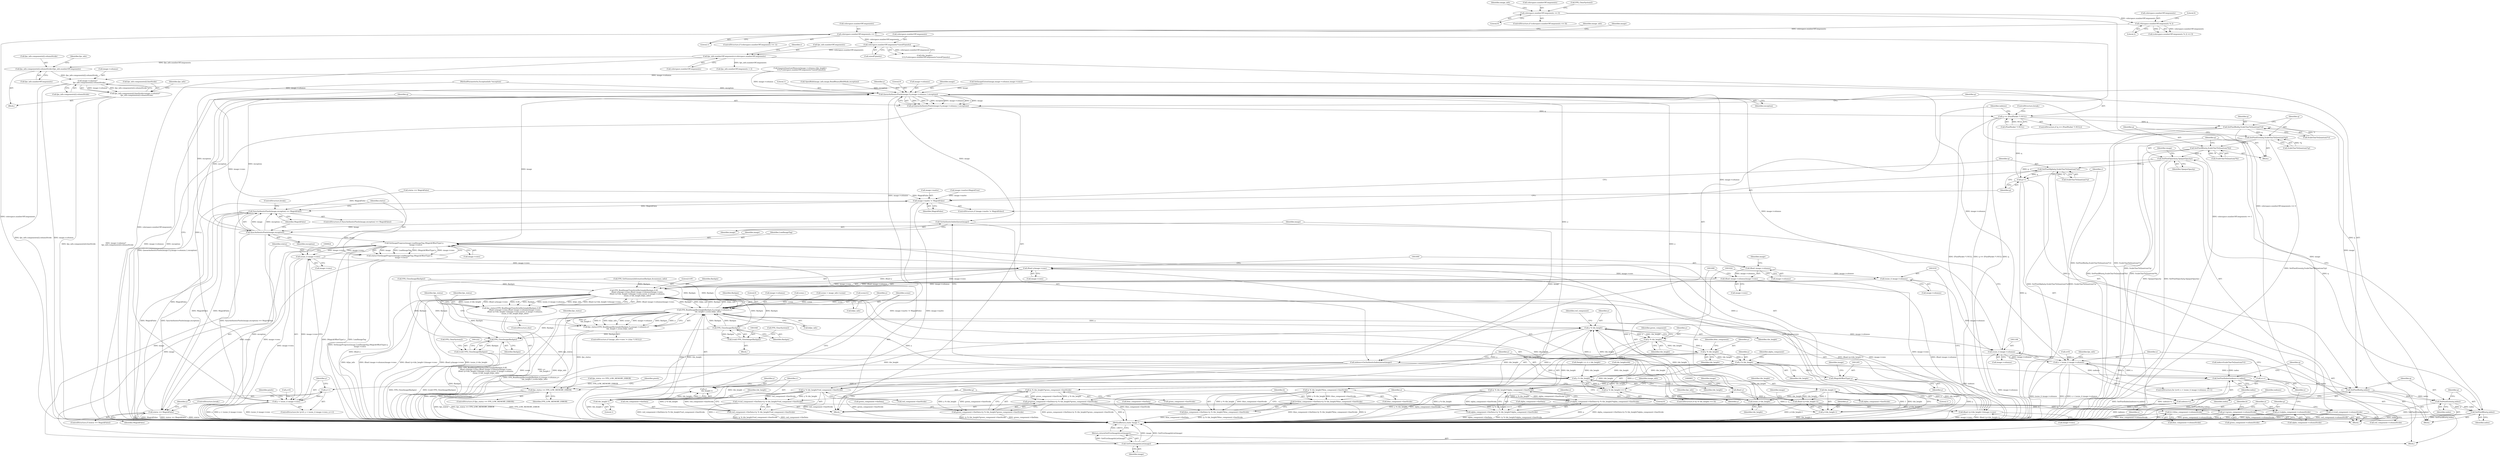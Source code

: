 digraph "0_ImageMagick_f6e9d0d9955e85bdd7540b251cd50d598dacc5e6_19@array" {
"1000780" [label="(Call,fpx_info.components[i].columnStride=fpx_info.numberOfComponents)"];
"1000734" [label="(Call,fpx_info.numberOfComponents=colorspace.numberOfComponents)"];
"1000712" [label="(Call,colorspace.numberOfComponents*sizeof(*pixels))"];
"1000644" [label="(Call,colorspace.numberOfComponents == 1)"];
"1000632" [label="(Call,colorspace.numberOfComponents % 2)"];
"1000288" [label="(Call,colorspace.numberOfComponents == 0)"];
"1000799" [label="(Call,image->columns*\n      fpx_info.components[i].columnStride)"];
"1000791" [label="(Call,fpx_info.components[i].lineStride=image->columns*\n      fpx_info.components[i].columnStride)"];
"1000933" [label="(Call,QueueAuthenticPixels(image,0,y,image->columns,1,exception))"];
"1000931" [label="(Call,q=QueueAuthenticPixels(image,0,y,image->columns,1,exception))"];
"1000943" [label="(Call,q == (PixelPacket *) NULL)"];
"1001120" [label="(Call,SetPixelRed(q,ScaleCharToQuantum(*r)))"];
"1001125" [label="(Call,SetPixelGreen(q,ScaleCharToQuantum(*g)))"];
"1001130" [label="(Call,SetPixelBlue(q,ScaleCharToQuantum(*b)))"];
"1001156" [label="(Call,SetPixelOpacity(q,OpaqueOpacity))"];
"1001165" [label="(Call,SetPixelAlpha(q,ScaleCharToQuantum(*a)))"];
"1001170" [label="(Call,q++)"];
"1001147" [label="(Call,SetPixelRed(q,index))"];
"1001150" [label="(Call,SetPixelGreen(q,index))"];
"1001153" [label="(Call,SetPixelBlue(q,index))"];
"1000951" [label="(Call,GetAuthenticIndexQueue(image))"];
"1000949" [label="(Call,indexes=GetAuthenticIndexQueue(image))"];
"1001142" [label="(Call,SetPixelIndex(indexes+x,index))"];
"1001143" [label="(Call,indexes+x)"];
"1001194" [label="(Call,SyncAuthenticPixels(image,exception))"];
"1001193" [label="(Call,SyncAuthenticPixels(image,exception) == MagickFalse)"];
"1001211" [label="(Call,status == MagickFalse)"];
"1001160" [label="(Call,image->matte != MagickFalse)"];
"1001201" [label="(Call,SetImageProgress(image,LoadImageTag,(MagickOffsetType) y,\n      image->rows))"];
"1000923" [label="(Call,(ssize_t) image->rows)"];
"1000921" [label="(Call,y < (ssize_t) image->rows)"];
"1000991" [label="(Call,(float) y/image->rows)"];
"1000988" [label="(Call,FPX_ReadImageTransformRectangle(flashpix,0.0F,\n            (float) y/image->rows,(float) image->columns/image->rows,\n            (float) (y+tile_height-1)/image->rows,(ssize_t) image->columns,\n            (ssize_t) tile_height,&fpx_info))"];
"1000970" [label="(Call,FPX_ReadImageRectangle(flashpix,0,y,image->columns,y+\n            tile_height-1,scene,&fpx_info))"];
"1000968" [label="(Call,fpx_status=FPX_ReadImageRectangle(flashpix,0,y,image->columns,y+\n            tile_height-1,scene,&fpx_info))"];
"1001029" [label="(Call,fpx_status == FPX_LOW_MEMORY_ERROR)"];
"1001041" [label="(Call,FPX_CloseImage(flashpix))"];
"1001039" [label="(Call,(void) FPX_CloseImage(flashpix))"];
"1001223" [label="(Call,FPX_CloseImage(flashpix))"];
"1001221" [label="(Call,(void) FPX_CloseImage(flashpix))"];
"1001054" [label="(Call,y % tile_height)"];
"1001053" [label="(Call,(y % tile_height)*red_component->lineStride)"];
"1001047" [label="(Call,r=red_component->theData+(y % tile_height)*red_component->lineStride)"];
"1001172" [label="(Call,r+=red_component->columnStride)"];
"1001049" [label="(Call,red_component->theData+(y % tile_height)*red_component->lineStride)"];
"1001067" [label="(Call,y % tile_height)"];
"1001066" [label="(Call,(y % tile_height)*green_component->lineStride)"];
"1001060" [label="(Call,g=green_component->theData+(y % tile_height)*green_component->lineStride)"];
"1001177" [label="(Call,g+=green_component->columnStride)"];
"1001062" [label="(Call,green_component->theData+(y % tile_height)*green_component->lineStride)"];
"1001080" [label="(Call,y % tile_height)"];
"1001079" [label="(Call,(y % tile_height)*blue_component->lineStride)"];
"1001073" [label="(Call,b=blue_component->theData+(y % tile_height)*blue_component->lineStride)"];
"1001182" [label="(Call,b+=blue_component->columnStride)"];
"1001075" [label="(Call,blue_component->theData+(y % tile_height)*blue_component->lineStride)"];
"1001093" [label="(Call,y % tile_height)"];
"1000955" [label="(Call,y % tile_height)"];
"1000954" [label="(Call,(y % tile_height) == 0)"];
"1000977" [label="(Call,y+\n            tile_height-1)"];
"1000979" [label="(Call,tile_height-1)"];
"1000992" [label="(Call,(float) y)"];
"1001008" [label="(Call,(float) (y+tile_height-1))"];
"1001007" [label="(Call,(float) (y+tile_height-1)/image->rows)"];
"1001010" [label="(Call,y+tile_height-1)"];
"1001012" [label="(Call,tile_height-1)"];
"1001023" [label="(Call,(ssize_t) tile_height)"];
"1001092" [label="(Call,(y % tile_height)*alpha_component->lineStride)"];
"1001086" [label="(Call,a=alpha_component->theData+(y % tile_height)*alpha_component->lineStride)"];
"1001187" [label="(Call,a+=alpha_component->columnStride)"];
"1001088" [label="(Call,alpha_component->theData+(y % tile_height)*alpha_component->lineStride)"];
"1001204" [label="(Call,(MagickOffsetType) y)"];
"1000928" [label="(Call,y++)"];
"1001105" [label="(Call,(ssize_t) image->columns)"];
"1001103" [label="(Call,x < (ssize_t) image->columns)"];
"1001110" [label="(Call,x++)"];
"1000986" [label="(Call,fpx_status=FPX_ReadImageTransformRectangle(flashpix,0.0F,\n            (float) y/image->rows,(float) image->columns/image->rows,\n            (float) (y+tile_height-1)/image->rows,(ssize_t) image->columns,\n            (ssize_t) tile_height,&fpx_info))"];
"1000998" [label="(Call,(float) image->columns/image->rows)"];
"1001199" [label="(Call,status=SetImageProgress(image,LoadImageTag,(MagickOffsetType) y,\n      image->rows))"];
"1001227" [label="(Call,GetFirstImageInList(image))"];
"1001226" [label="(Return,return(GetFirstImageInList(image));)"];
"1000999" [label="(Call,(float) image->columns)"];
"1001018" [label="(Call,(ssize_t) image->columns)"];
"1001041" [label="(Call,FPX_CloseImage(flashpix))"];
"1001160" [label="(Call,image->matte != MagickFalse)"];
"1001172" [label="(Call,r+=red_component->columnStride)"];
"1000795" [label="(Identifier,fpx_info)"];
"1001183" [label="(Identifier,b)"];
"1001076" [label="(Call,blue_component->theData)"];
"1001146" [label="(Identifier,index)"];
"1000930" [label="(Block,)"];
"1000638" [label="(Call,image->matte=MagickTrue)"];
"1000287" [label="(ControlStructure,if (colorspace.numberOfComponents == 0))"];
"1000960" [label="(ControlStructure,if (image_info->view != (char *) NULL))"];
"1000687" [label="(Call,status == MagickFalse)"];
"1000978" [label="(Identifier,y)"];
"1000799" [label="(Call,image->columns*\n      fpx_info.components[i].columnStride)"];
"1000925" [label="(Call,image->rows)"];
"1001060" [label="(Call,g=green_component->theData+(y % tile_height)*green_component->lineStride)"];
"1001188" [label="(Identifier,a)"];
"1001094" [label="(Identifier,y)"];
"1001053" [label="(Call,(y % tile_height)*red_component->lineStride)"];
"1001089" [label="(Call,alpha_component->theData)"];
"1001081" [label="(Identifier,y)"];
"1001062" [label="(Call,green_component->theData+(y % tile_height)*green_component->lineStride)"];
"1000780" [label="(Call,fpx_info.components[i].columnStride=fpx_info.numberOfComponents)"];
"1001152" [label="(Identifier,index)"];
"1000932" [label="(Identifier,q)"];
"1001057" [label="(Call,red_component->lineStride)"];
"1001167" [label="(Call,ScaleCharToQuantum(*a))"];
"1001005" [label="(Identifier,image)"];
"1001162" [label="(Identifier,image)"];
"1001107" [label="(Call,image->columns)"];
"1001150" [label="(Call,SetPixelGreen(q,index))"];
"1001012" [label="(Call,tile_height-1)"];
"1000922" [label="(Identifier,y)"];
"1000990" [label="(Literal,0.0F)"];
"1000963" [label="(Identifier,image_info)"];
"1001153" [label="(Call,SetPixelBlue(q,index))"];
"1001144" [label="(Identifier,indexes)"];
"1000645" [label="(Call,colorspace.numberOfComponents)"];
"1001166" [label="(Identifier,q)"];
"1001207" [label="(Call,image->rows)"];
"1001016" [label="(Identifier,image)"];
"1000950" [label="(Identifier,indexes)"];
"1000636" [label="(Literal,2)"];
"1000301" [label="(Identifier,image_info)"];
"1000949" [label="(Call,indexes=GetAuthenticIndexQueue(image))"];
"1000937" [label="(Call,image->columns)"];
"1001093" [label="(Call,y % tile_height)"];
"1001197" [label="(Identifier,MagickFalse)"];
"1001214" [label="(ControlStructure,break;)"];
"1001026" [label="(Call,&fpx_info)"];
"1001028" [label="(ControlStructure,if (fpx_status == FPX_LOW_MEMORY_ERROR))"];
"1000944" [label="(Identifier,q)"];
"1000999" [label="(Call,(float) image->columns)"];
"1001071" [label="(Identifier,green_component)"];
"1001069" [label="(Identifier,tile_height)"];
"1000934" [label="(Identifier,image)"];
"1001007" [label="(Call,(float) (y+tile_height-1)/image->rows)"];
"1001023" [label="(Call,(ssize_t) tile_height)"];
"1000968" [label="(Call,fpx_status=FPX_ReadImageRectangle(flashpix,0,y,image->columns,y+\n            tile_height-1,scene,&fpx_info))"];
"1000977" [label="(Call,y+\n            tile_height-1)"];
"1000556" [label="(Call,(height >> i) < tile_height)"];
"1001156" [label="(Call,SetPixelOpacity(q,OpaqueOpacity))"];
"1001184" [label="(Call,blue_component->columnStride)"];
"1000743" [label="(Identifier,i)"];
"1000971" [label="(Identifier,flashpix)"];
"1001067" [label="(Call,y % tile_height)"];
"1001011" [label="(Identifier,y)"];
"1001157" [label="(Identifier,q)"];
"1000970" [label="(Call,FPX_ReadImageRectangle(flashpix,0,y,image->columns,y+\n            tile_height-1,scene,&fpx_info))"];
"1001151" [label="(Identifier,q)"];
"1001088" [label="(Call,alpha_component->theData+(y % tile_height)*alpha_component->lineStride)"];
"1000288" [label="(Call,colorspace.numberOfComponents == 0)"];
"1000791" [label="(Call,fpx_info.components[i].lineStride=image->columns*\n      fpx_info.components[i].columnStride)"];
"1000972" [label="(Literal,0)"];
"1000955" [label="(Call,y % tile_height)"];
"1000678" [label="(Call,SetImageExtent(image,image->columns,image->rows))"];
"1001210" [label="(ControlStructure,if (status == MagickFalse))"];
"1000258" [label="(Call,fpx_status == FPX_LOW_MEMORY_ERROR)"];
"1001101" [label="(Identifier,x)"];
"1000716" [label="(Call,sizeof(*pixels))"];
"1001087" [label="(Identifier,a)"];
"1000708" [label="(Call,(tile_height+\n    1UL)*colorspace.numberOfComponents*sizeof(*pixels))"];
"1001173" [label="(Identifier,r)"];
"1001155" [label="(Identifier,index)"];
"1000933" [label="(Call,QueueAuthenticPixels(image,0,y,image->columns,1,exception))"];
"1000974" [label="(Call,image->columns)"];
"1001100" [label="(Call,x=0)"];
"1000643" [label="(ControlStructure,if (colorspace.numberOfComponents == 1))"];
"1001130" [label="(Call,SetPixelBlue(q,ScaleCharToQuantum(*b)))"];
"1001121" [label="(Identifier,q)"];
"1001096" [label="(Call,alpha_component->lineStride)"];
"1000241" [label="(Call,tile_height=64)"];
"1001080" [label="(Call,y % tile_height)"];
"1001179" [label="(Call,green_component->columnStride)"];
"1001158" [label="(Identifier,OpaqueOpacity)"];
"1000929" [label="(Identifier,y)"];
"1000982" [label="(Identifier,scene)"];
"1000633" [label="(Call,colorspace.numberOfComponents)"];
"1000712" [label="(Call,colorspace.numberOfComponents*sizeof(*pixels))"];
"1001031" [label="(Identifier,FPX_LOW_MEMORY_ERROR)"];
"1001058" [label="(Identifier,red_component)"];
"1001174" [label="(Call,red_component->columnStride)"];
"1000981" [label="(Literal,1)"];
"1001074" [label="(Identifier,b)"];
"1000292" [label="(Literal,0)"];
"1001147" [label="(Call,SetPixelRed(q,index))"];
"1001142" [label="(Call,SetPixelIndex(indexes+x,index))"];
"1001199" [label="(Call,status=SetImageProgress(image,LoadImageTag,(MagickOffsetType) y,\n      image->rows))"];
"1001061" [label="(Identifier,g)"];
"1001020" [label="(Call,image->columns)"];
"1001054" [label="(Call,y % tile_height)"];
"1000713" [label="(Call,colorspace.numberOfComponents)"];
"1001049" [label="(Call,red_component->theData+(y % tile_height)*red_component->lineStride)"];
"1000704" [label="(Call,AcquireQuantumMemory(image->columns,(tile_height+\n    1UL)*colorspace.numberOfComponents*sizeof(*pixels)))"];
"1001211" [label="(Call,status == MagickFalse)"];
"1000115" [label="(Block,)"];
"1001202" [label="(Identifier,image)"];
"1001097" [label="(Identifier,alpha_component)"];
"1001018" [label="(Call,(ssize_t) image->columns)"];
"1001027" [label="(Identifier,fpx_info)"];
"1001127" [label="(Call,ScaleCharToQuantum(*g))"];
"1000983" [label="(Call,&fpx_info)"];
"1000637" [label="(Literal,0)"];
"1001178" [label="(Identifier,g)"];
"1000613" [label="(Call,scene--)"];
"1000942" [label="(ControlStructure,if (q == (PixelPacket *) NULL))"];
"1001194" [label="(Call,SyncAuthenticPixels(image,exception))"];
"1000998" [label="(Call,(float) image->columns/image->rows)"];
"1000987" [label="(Identifier,fpx_status)"];
"1000648" [label="(Literal,1)"];
"1000735" [label="(Call,fpx_info.numberOfComponents)"];
"1000945" [label="(Call,(PixelPacket *) NULL)"];
"1001206" [label="(Identifier,y)"];
"1001201" [label="(Call,SetImageProgress(image,LoadImageTag,(MagickOffsetType) y,\n      image->rows))"];
"1001216" [label="(Identifier,pixels)"];
"1000995" [label="(Call,image->rows)"];
"1001043" [label="(Call,FPX_ClearSystem())"];
"1000729" [label="(Call,FPX_CloseImage(flashpix))"];
"1001225" [label="(Call,FPX_ClearSystem())"];
"1001103" [label="(Call,x < (ssize_t) image->columns)"];
"1001013" [label="(Identifier,tile_height)"];
"1001039" [label="(Call,(void) FPX_CloseImage(flashpix))"];
"1001099" [label="(ControlStructure,for (x=0; x < (ssize_t) image->columns; x++))"];
"1001187" [label="(Call,a+=alpha_component->columnStride)"];
"1001212" [label="(Identifier,status)"];
"1000940" [label="(Literal,1)"];
"1001014" [label="(Literal,1)"];
"1001073" [label="(Call,b=blue_component->theData+(y % tile_height)*blue_component->lineStride)"];
"1000928" [label="(Call,y++)"];
"1001104" [label="(Identifier,x)"];
"1000289" [label="(Call,colorspace.numberOfComponents)"];
"1001165" [label="(Call,SetPixelAlpha(q,ScaleCharToQuantum(*a)))"];
"1001171" [label="(Identifier,q)"];
"1001066" [label="(Call,(y % tile_height)*green_component->lineStride)"];
"1000980" [label="(Identifier,tile_height)"];
"1000979" [label="(Call,tile_height-1)"];
"1001122" [label="(Call,ScaleCharToQuantum(*r))"];
"1001125" [label="(Call,SetPixelGreen(q,ScaleCharToQuantum(*g)))"];
"1000952" [label="(Identifier,image)"];
"1000572" [label="(Call,scene > image_info->scene)"];
"1001177" [label="(Call,g+=green_component->columnStride)"];
"1001048" [label="(Identifier,r)"];
"1000294" [label="(Call,FPX_ClearSystem())"];
"1000734" [label="(Call,fpx_info.numberOfComponents=colorspace.numberOfComponents)"];
"1000750" [label="(Block,)"];
"1001120" [label="(Call,SetPixelRed(q,ScaleCharToQuantum(*r)))"];
"1001008" [label="(Call,(float) (y+tile_height-1))"];
"1001083" [label="(Call,blue_component->lineStride)"];
"1000989" [label="(Identifier,flashpix)"];
"1001025" [label="(Identifier,tile_height)"];
"1001056" [label="(Identifier,tile_height)"];
"1001196" [label="(Identifier,exception)"];
"1001189" [label="(Call,alpha_component->columnStride)"];
"1001116" [label="(Identifier,fpx_info)"];
"1001131" [label="(Identifier,q)"];
"1001050" [label="(Call,red_component->theData)"];
"1000941" [label="(Identifier,exception)"];
"1000948" [label="(ControlStructure,break;)"];
"1000986" [label="(Call,fpx_status=FPX_ReadImageTransformRectangle(flashpix,0.0F,\n            (float) y/image->rows,(float) image->columns/image->rows,\n            (float) (y+tile_height-1)/image->rows,(ssize_t) image->columns,\n            (ssize_t) tile_height,&fpx_info))"];
"1001161" [label="(Call,image->matte)"];
"1001193" [label="(Call,SyncAuthenticPixels(image,exception) == MagickFalse)"];
"1001084" [label="(Identifier,blue_component)"];
"1001111" [label="(Identifier,x)"];
"1001221" [label="(Call,(void) FPX_CloseImage(flashpix))"];
"1001068" [label="(Identifier,y)"];
"1000953" [label="(ControlStructure,if ((y % tile_height) == 0))"];
"1001143" [label="(Call,indexes+x)"];
"1000951" [label="(Call,GetAuthenticIndexQueue(image))"];
"1001137" [label="(Call,index=ScaleCharToQuantum(*r))"];
"1000992" [label="(Call,(float) y)"];
"1000562" [label="(Call,scene=i)"];
"1000923" [label="(Call,(ssize_t) image->rows)"];
"1000632" [label="(Call,colorspace.numberOfComponents % 2)"];
"1000788" [label="(Call,fpx_info.numberOfComponents)"];
"1000792" [label="(Call,fpx_info.components[i].lineStride)"];
"1001226" [label="(Return,return(GetFirstImageInList(image));)"];
"1000918" [label="(Call,y=0)"];
"1001170" [label="(Call,q++)"];
"1001149" [label="(Identifier,index)"];
"1001001" [label="(Call,image->columns)"];
"1001213" [label="(Identifier,MagickFalse)"];
"1000814" [label="(Identifier,fpx_info)"];
"1000988" [label="(Call,FPX_ReadImageTransformRectangle(flashpix,0.0F,\n            (float) y/image->rows,(float) image->columns/image->rows,\n            (float) (y+tile_height-1)/image->rows,(ssize_t) image->columns,\n            (ssize_t) tile_height,&fpx_info))"];
"1000943" [label="(Call,q == (PixelPacket *) NULL)"];
"1000800" [label="(Call,image->columns)"];
"1001182" [label="(Call,b+=blue_component->columnStride)"];
"1001154" [label="(Identifier,q)"];
"1000631" [label="(Call,(colorspace.numberOfComponents % 2) == 0)"];
"1001070" [label="(Call,green_component->lineStride)"];
"1001132" [label="(Call,ScaleCharToQuantum(*b))"];
"1001112" [label="(Block,)"];
"1001063" [label="(Call,green_component->theData)"];
"1001047" [label="(Call,r=red_component->theData+(y % tile_height)*red_component->lineStride)"];
"1000991" [label="(Call,(float) y/image->rows)"];
"1001082" [label="(Identifier,tile_height)"];
"1000832" [label="(Call,fpx_info.numberOfComponents > 2)"];
"1001224" [label="(Identifier,flashpix)"];
"1000985" [label="(ControlStructure,else)"];
"1001010" [label="(Call,y+tile_height-1)"];
"1001200" [label="(Identifier,status)"];
"1000664" [label="(Identifier,image_info)"];
"1000958" [label="(Literal,0)"];
"1000803" [label="(Call,fpx_info.components[i].columnStride)"];
"1000644" [label="(Call,colorspace.numberOfComponents == 1)"];
"1000189" [label="(Call,OpenBlob(image_info,image,ReadBinaryBlobMode,exception))"];
"1001192" [label="(ControlStructure,if (SyncAuthenticPixels(image,exception) == MagickFalse))"];
"1001055" [label="(Identifier,y)"];
"1001203" [label="(Identifier,LoadImageTag)"];
"1001159" [label="(ControlStructure,if (image->matte != MagickFalse))"];
"1001198" [label="(ControlStructure,break;)"];
"1001229" [label="(MethodReturn,static Image *)"];
"1000936" [label="(Identifier,y)"];
"1001110" [label="(Call,x++)"];
"1000973" [label="(Identifier,y)"];
"1000114" [label="(MethodParameterIn,ExceptionInfo *exception)"];
"1001148" [label="(Identifier,q)"];
"1001042" [label="(Identifier,flashpix)"];
"1001164" [label="(Identifier,MagickFalse)"];
"1000917" [label="(ControlStructure,for (y=0; y < (ssize_t) image->rows; y++))"];
"1001029" [label="(Call,fpx_status == FPX_LOW_MEMORY_ERROR)"];
"1001079" [label="(Call,(y % tile_height)*blue_component->lineStride)"];
"1001092" [label="(Call,(y % tile_height)*alpha_component->lineStride)"];
"1000957" [label="(Identifier,tile_height)"];
"1000935" [label="(Literal,0)"];
"1001119" [label="(Block,)"];
"1000931" [label="(Call,q=QueueAuthenticPixels(image,0,y,image->columns,1,exception))"];
"1001228" [label="(Identifier,image)"];
"1001105" [label="(Call,(ssize_t) image->columns)"];
"1001227" [label="(Call,GetFirstImageInList(image))"];
"1001032" [label="(Block,)"];
"1001075" [label="(Call,blue_component->theData+(y % tile_height)*blue_component->lineStride)"];
"1001208" [label="(Identifier,image)"];
"1001204" [label="(Call,(MagickOffsetType) y)"];
"1001126" [label="(Identifier,q)"];
"1001015" [label="(Call,image->rows)"];
"1001030" [label="(Identifier,fpx_status)"];
"1001034" [label="(Identifier,pixels)"];
"1001095" [label="(Identifier,tile_height)"];
"1000996" [label="(Identifier,image)"];
"1000994" [label="(Identifier,y)"];
"1001136" [label="(Block,)"];
"1000344" [label="(Call,FPX_GetSummaryInformation(flashpix,&summary_info))"];
"1000738" [label="(Call,colorspace.numberOfComponents)"];
"1000969" [label="(Identifier,fpx_status)"];
"1000954" [label="(Call,(y % tile_height) == 0)"];
"1000921" [label="(Call,y < (ssize_t) image->rows)"];
"1000956" [label="(Identifier,y)"];
"1001086" [label="(Call,a=alpha_component->theData+(y % tile_height)*alpha_component->lineStride)"];
"1000781" [label="(Call,fpx_info.components[i].columnStride)"];
"1001145" [label="(Identifier,x)"];
"1000653" [label="(Identifier,image)"];
"1001195" [label="(Identifier,image)"];
"1001223" [label="(Call,FPX_CloseImage(flashpix))"];
"1001004" [label="(Call,image->rows)"];
"1000780" -> "1000750"  [label="AST: "];
"1000780" -> "1000788"  [label="CFG: "];
"1000781" -> "1000780"  [label="AST: "];
"1000788" -> "1000780"  [label="AST: "];
"1000795" -> "1000780"  [label="CFG: "];
"1000734" -> "1000780"  [label="DDG: fpx_info.numberOfComponents"];
"1000780" -> "1000799"  [label="DDG: fpx_info.components[i].columnStride"];
"1000734" -> "1000115"  [label="AST: "];
"1000734" -> "1000738"  [label="CFG: "];
"1000735" -> "1000734"  [label="AST: "];
"1000738" -> "1000734"  [label="AST: "];
"1000743" -> "1000734"  [label="CFG: "];
"1000734" -> "1001229"  [label="DDG: colorspace.numberOfComponents"];
"1000712" -> "1000734"  [label="DDG: colorspace.numberOfComponents"];
"1000734" -> "1000832"  [label="DDG: fpx_info.numberOfComponents"];
"1000712" -> "1000708"  [label="AST: "];
"1000712" -> "1000716"  [label="CFG: "];
"1000713" -> "1000712"  [label="AST: "];
"1000716" -> "1000712"  [label="AST: "];
"1000708" -> "1000712"  [label="CFG: "];
"1000712" -> "1000708"  [label="DDG: colorspace.numberOfComponents"];
"1000644" -> "1000712"  [label="DDG: colorspace.numberOfComponents"];
"1000644" -> "1000643"  [label="AST: "];
"1000644" -> "1000648"  [label="CFG: "];
"1000645" -> "1000644"  [label="AST: "];
"1000648" -> "1000644"  [label="AST: "];
"1000653" -> "1000644"  [label="CFG: "];
"1000664" -> "1000644"  [label="CFG: "];
"1000644" -> "1001229"  [label="DDG: colorspace.numberOfComponents == 1"];
"1000644" -> "1001229"  [label="DDG: colorspace.numberOfComponents"];
"1000632" -> "1000644"  [label="DDG: colorspace.numberOfComponents"];
"1000632" -> "1000631"  [label="AST: "];
"1000632" -> "1000636"  [label="CFG: "];
"1000633" -> "1000632"  [label="AST: "];
"1000636" -> "1000632"  [label="AST: "];
"1000637" -> "1000632"  [label="CFG: "];
"1000632" -> "1000631"  [label="DDG: colorspace.numberOfComponents"];
"1000632" -> "1000631"  [label="DDG: 2"];
"1000288" -> "1000632"  [label="DDG: colorspace.numberOfComponents"];
"1000288" -> "1000287"  [label="AST: "];
"1000288" -> "1000292"  [label="CFG: "];
"1000289" -> "1000288"  [label="AST: "];
"1000292" -> "1000288"  [label="AST: "];
"1000294" -> "1000288"  [label="CFG: "];
"1000301" -> "1000288"  [label="CFG: "];
"1000288" -> "1001229"  [label="DDG: colorspace.numberOfComponents == 0"];
"1000799" -> "1000791"  [label="AST: "];
"1000799" -> "1000803"  [label="CFG: "];
"1000800" -> "1000799"  [label="AST: "];
"1000803" -> "1000799"  [label="AST: "];
"1000791" -> "1000799"  [label="CFG: "];
"1000799" -> "1001229"  [label="DDG: fpx_info.components[i].columnStride"];
"1000799" -> "1001229"  [label="DDG: image->columns"];
"1000799" -> "1000791"  [label="DDG: image->columns"];
"1000799" -> "1000791"  [label="DDG: fpx_info.components[i].columnStride"];
"1000704" -> "1000799"  [label="DDG: image->columns"];
"1000799" -> "1000933"  [label="DDG: image->columns"];
"1000791" -> "1000750"  [label="AST: "];
"1000792" -> "1000791"  [label="AST: "];
"1000814" -> "1000791"  [label="CFG: "];
"1000791" -> "1001229"  [label="DDG: fpx_info.components[i].lineStride"];
"1000791" -> "1001229"  [label="DDG: image->columns*\n      fpx_info.components[i].columnStride"];
"1000933" -> "1000931"  [label="AST: "];
"1000933" -> "1000941"  [label="CFG: "];
"1000934" -> "1000933"  [label="AST: "];
"1000935" -> "1000933"  [label="AST: "];
"1000936" -> "1000933"  [label="AST: "];
"1000937" -> "1000933"  [label="AST: "];
"1000940" -> "1000933"  [label="AST: "];
"1000941" -> "1000933"  [label="AST: "];
"1000931" -> "1000933"  [label="CFG: "];
"1000933" -> "1001229"  [label="DDG: y"];
"1000933" -> "1001229"  [label="DDG: image->columns"];
"1000933" -> "1001229"  [label="DDG: exception"];
"1000933" -> "1000931"  [label="DDG: 1"];
"1000933" -> "1000931"  [label="DDG: 0"];
"1000933" -> "1000931"  [label="DDG: exception"];
"1000933" -> "1000931"  [label="DDG: image->columns"];
"1000933" -> "1000931"  [label="DDG: y"];
"1000933" -> "1000931"  [label="DDG: image"];
"1000678" -> "1000933"  [label="DDG: image"];
"1001201" -> "1000933"  [label="DDG: image"];
"1000921" -> "1000933"  [label="DDG: y"];
"1001105" -> "1000933"  [label="DDG: image->columns"];
"1000704" -> "1000933"  [label="DDG: image->columns"];
"1001194" -> "1000933"  [label="DDG: exception"];
"1000189" -> "1000933"  [label="DDG: exception"];
"1000114" -> "1000933"  [label="DDG: exception"];
"1000933" -> "1000951"  [label="DDG: image"];
"1000933" -> "1000955"  [label="DDG: y"];
"1000933" -> "1000970"  [label="DDG: image->columns"];
"1000933" -> "1000999"  [label="DDG: image->columns"];
"1000933" -> "1001105"  [label="DDG: image->columns"];
"1000933" -> "1001194"  [label="DDG: exception"];
"1000933" -> "1001227"  [label="DDG: image"];
"1000931" -> "1000930"  [label="AST: "];
"1000932" -> "1000931"  [label="AST: "];
"1000944" -> "1000931"  [label="CFG: "];
"1000931" -> "1001229"  [label="DDG: QueueAuthenticPixels(image,0,y,image->columns,1,exception)"];
"1000931" -> "1000943"  [label="DDG: q"];
"1000943" -> "1000942"  [label="AST: "];
"1000943" -> "1000945"  [label="CFG: "];
"1000944" -> "1000943"  [label="AST: "];
"1000945" -> "1000943"  [label="AST: "];
"1000948" -> "1000943"  [label="CFG: "];
"1000950" -> "1000943"  [label="CFG: "];
"1000943" -> "1001229"  [label="DDG: q == (PixelPacket *) NULL"];
"1000943" -> "1001229"  [label="DDG: q"];
"1000943" -> "1001229"  [label="DDG: (PixelPacket *) NULL"];
"1000945" -> "1000943"  [label="DDG: NULL"];
"1000943" -> "1001120"  [label="DDG: q"];
"1000943" -> "1001147"  [label="DDG: q"];
"1001120" -> "1001119"  [label="AST: "];
"1001120" -> "1001122"  [label="CFG: "];
"1001121" -> "1001120"  [label="AST: "];
"1001122" -> "1001120"  [label="AST: "];
"1001126" -> "1001120"  [label="CFG: "];
"1001120" -> "1001229"  [label="DDG: ScaleCharToQuantum(*r)"];
"1001120" -> "1001229"  [label="DDG: SetPixelRed(q,ScaleCharToQuantum(*r))"];
"1001170" -> "1001120"  [label="DDG: q"];
"1001122" -> "1001120"  [label="DDG: *r"];
"1001120" -> "1001125"  [label="DDG: q"];
"1001125" -> "1001119"  [label="AST: "];
"1001125" -> "1001127"  [label="CFG: "];
"1001126" -> "1001125"  [label="AST: "];
"1001127" -> "1001125"  [label="AST: "];
"1001131" -> "1001125"  [label="CFG: "];
"1001125" -> "1001229"  [label="DDG: ScaleCharToQuantum(*g)"];
"1001125" -> "1001229"  [label="DDG: SetPixelGreen(q,ScaleCharToQuantum(*g))"];
"1001127" -> "1001125"  [label="DDG: *g"];
"1001125" -> "1001130"  [label="DDG: q"];
"1001130" -> "1001119"  [label="AST: "];
"1001130" -> "1001132"  [label="CFG: "];
"1001131" -> "1001130"  [label="AST: "];
"1001132" -> "1001130"  [label="AST: "];
"1001157" -> "1001130"  [label="CFG: "];
"1001130" -> "1001229"  [label="DDG: SetPixelBlue(q,ScaleCharToQuantum(*b))"];
"1001130" -> "1001229"  [label="DDG: ScaleCharToQuantum(*b)"];
"1001132" -> "1001130"  [label="DDG: *b"];
"1001130" -> "1001156"  [label="DDG: q"];
"1001156" -> "1001112"  [label="AST: "];
"1001156" -> "1001158"  [label="CFG: "];
"1001157" -> "1001156"  [label="AST: "];
"1001158" -> "1001156"  [label="AST: "];
"1001162" -> "1001156"  [label="CFG: "];
"1001156" -> "1001229"  [label="DDG: SetPixelOpacity(q,OpaqueOpacity)"];
"1001156" -> "1001229"  [label="DDG: OpaqueOpacity"];
"1001153" -> "1001156"  [label="DDG: q"];
"1001156" -> "1001165"  [label="DDG: q"];
"1001156" -> "1001170"  [label="DDG: q"];
"1001165" -> "1001159"  [label="AST: "];
"1001165" -> "1001167"  [label="CFG: "];
"1001166" -> "1001165"  [label="AST: "];
"1001167" -> "1001165"  [label="AST: "];
"1001171" -> "1001165"  [label="CFG: "];
"1001165" -> "1001229"  [label="DDG: SetPixelAlpha(q,ScaleCharToQuantum(*a))"];
"1001165" -> "1001229"  [label="DDG: ScaleCharToQuantum(*a)"];
"1001167" -> "1001165"  [label="DDG: *a"];
"1001165" -> "1001170"  [label="DDG: q"];
"1001170" -> "1001112"  [label="AST: "];
"1001170" -> "1001171"  [label="CFG: "];
"1001171" -> "1001170"  [label="AST: "];
"1001173" -> "1001170"  [label="CFG: "];
"1001170" -> "1001229"  [label="DDG: q"];
"1001170" -> "1001147"  [label="DDG: q"];
"1001147" -> "1001136"  [label="AST: "];
"1001147" -> "1001149"  [label="CFG: "];
"1001148" -> "1001147"  [label="AST: "];
"1001149" -> "1001147"  [label="AST: "];
"1001151" -> "1001147"  [label="CFG: "];
"1001147" -> "1001229"  [label="DDG: SetPixelRed(q,index)"];
"1001142" -> "1001147"  [label="DDG: index"];
"1001147" -> "1001150"  [label="DDG: q"];
"1001147" -> "1001150"  [label="DDG: index"];
"1001150" -> "1001136"  [label="AST: "];
"1001150" -> "1001152"  [label="CFG: "];
"1001151" -> "1001150"  [label="AST: "];
"1001152" -> "1001150"  [label="AST: "];
"1001154" -> "1001150"  [label="CFG: "];
"1001150" -> "1001229"  [label="DDG: SetPixelGreen(q,index)"];
"1001150" -> "1001153"  [label="DDG: q"];
"1001150" -> "1001153"  [label="DDG: index"];
"1001153" -> "1001136"  [label="AST: "];
"1001153" -> "1001155"  [label="CFG: "];
"1001154" -> "1001153"  [label="AST: "];
"1001155" -> "1001153"  [label="AST: "];
"1001157" -> "1001153"  [label="CFG: "];
"1001153" -> "1001229"  [label="DDG: index"];
"1001153" -> "1001229"  [label="DDG: SetPixelBlue(q,index)"];
"1000951" -> "1000949"  [label="AST: "];
"1000951" -> "1000952"  [label="CFG: "];
"1000952" -> "1000951"  [label="AST: "];
"1000949" -> "1000951"  [label="CFG: "];
"1000951" -> "1000949"  [label="DDG: image"];
"1000951" -> "1001194"  [label="DDG: image"];
"1000949" -> "1000930"  [label="AST: "];
"1000950" -> "1000949"  [label="AST: "];
"1000956" -> "1000949"  [label="CFG: "];
"1000949" -> "1001229"  [label="DDG: indexes"];
"1000949" -> "1001229"  [label="DDG: GetAuthenticIndexQueue(image)"];
"1000949" -> "1001142"  [label="DDG: indexes"];
"1000949" -> "1001143"  [label="DDG: indexes"];
"1001142" -> "1001136"  [label="AST: "];
"1001142" -> "1001146"  [label="CFG: "];
"1001143" -> "1001142"  [label="AST: "];
"1001146" -> "1001142"  [label="AST: "];
"1001148" -> "1001142"  [label="CFG: "];
"1001142" -> "1001229"  [label="DDG: SetPixelIndex(indexes+x,index)"];
"1001142" -> "1001229"  [label="DDG: indexes+x"];
"1001103" -> "1001142"  [label="DDG: x"];
"1001137" -> "1001142"  [label="DDG: index"];
"1001143" -> "1001145"  [label="CFG: "];
"1001144" -> "1001143"  [label="AST: "];
"1001145" -> "1001143"  [label="AST: "];
"1001146" -> "1001143"  [label="CFG: "];
"1001143" -> "1001229"  [label="DDG: indexes"];
"1001103" -> "1001143"  [label="DDG: x"];
"1001194" -> "1001193"  [label="AST: "];
"1001194" -> "1001196"  [label="CFG: "];
"1001195" -> "1001194"  [label="AST: "];
"1001196" -> "1001194"  [label="AST: "];
"1001197" -> "1001194"  [label="CFG: "];
"1001194" -> "1001229"  [label="DDG: exception"];
"1001194" -> "1001193"  [label="DDG: image"];
"1001194" -> "1001193"  [label="DDG: exception"];
"1000114" -> "1001194"  [label="DDG: exception"];
"1001194" -> "1001201"  [label="DDG: image"];
"1001194" -> "1001227"  [label="DDG: image"];
"1001193" -> "1001192"  [label="AST: "];
"1001193" -> "1001197"  [label="CFG: "];
"1001197" -> "1001193"  [label="AST: "];
"1001198" -> "1001193"  [label="CFG: "];
"1001200" -> "1001193"  [label="CFG: "];
"1001193" -> "1001229"  [label="DDG: MagickFalse"];
"1001193" -> "1001229"  [label="DDG: SyncAuthenticPixels(image,exception)"];
"1001193" -> "1001229"  [label="DDG: SyncAuthenticPixels(image,exception) == MagickFalse"];
"1000687" -> "1001193"  [label="DDG: MagickFalse"];
"1001160" -> "1001193"  [label="DDG: MagickFalse"];
"1001211" -> "1001193"  [label="DDG: MagickFalse"];
"1001193" -> "1001211"  [label="DDG: MagickFalse"];
"1001211" -> "1001210"  [label="AST: "];
"1001211" -> "1001213"  [label="CFG: "];
"1001212" -> "1001211"  [label="AST: "];
"1001213" -> "1001211"  [label="AST: "];
"1001214" -> "1001211"  [label="CFG: "];
"1000929" -> "1001211"  [label="CFG: "];
"1001211" -> "1001229"  [label="DDG: MagickFalse"];
"1001211" -> "1001229"  [label="DDG: status == MagickFalse"];
"1001211" -> "1001229"  [label="DDG: status"];
"1001211" -> "1001160"  [label="DDG: MagickFalse"];
"1001199" -> "1001211"  [label="DDG: status"];
"1001160" -> "1001159"  [label="AST: "];
"1001160" -> "1001164"  [label="CFG: "];
"1001161" -> "1001160"  [label="AST: "];
"1001164" -> "1001160"  [label="AST: "];
"1001166" -> "1001160"  [label="CFG: "];
"1001171" -> "1001160"  [label="CFG: "];
"1001160" -> "1001229"  [label="DDG: image->matte != MagickFalse"];
"1001160" -> "1001229"  [label="DDG: image->matte"];
"1000638" -> "1001160"  [label="DDG: image->matte"];
"1000687" -> "1001160"  [label="DDG: MagickFalse"];
"1001201" -> "1001199"  [label="AST: "];
"1001201" -> "1001207"  [label="CFG: "];
"1001202" -> "1001201"  [label="AST: "];
"1001203" -> "1001201"  [label="AST: "];
"1001204" -> "1001201"  [label="AST: "];
"1001207" -> "1001201"  [label="AST: "];
"1001199" -> "1001201"  [label="CFG: "];
"1001201" -> "1001229"  [label="DDG: (MagickOffsetType) y"];
"1001201" -> "1001229"  [label="DDG: LoadImageTag"];
"1001201" -> "1001229"  [label="DDG: image->rows"];
"1001201" -> "1000923"  [label="DDG: image->rows"];
"1001201" -> "1001199"  [label="DDG: image"];
"1001201" -> "1001199"  [label="DDG: LoadImageTag"];
"1001201" -> "1001199"  [label="DDG: (MagickOffsetType) y"];
"1001201" -> "1001199"  [label="DDG: image->rows"];
"1001204" -> "1001201"  [label="DDG: y"];
"1001007" -> "1001201"  [label="DDG: image->rows"];
"1000923" -> "1001201"  [label="DDG: image->rows"];
"1001201" -> "1001227"  [label="DDG: image"];
"1000923" -> "1000921"  [label="AST: "];
"1000923" -> "1000925"  [label="CFG: "];
"1000924" -> "1000923"  [label="AST: "];
"1000925" -> "1000923"  [label="AST: "];
"1000921" -> "1000923"  [label="CFG: "];
"1000923" -> "1001229"  [label="DDG: image->rows"];
"1000923" -> "1000921"  [label="DDG: image->rows"];
"1000678" -> "1000923"  [label="DDG: image->rows"];
"1000923" -> "1000991"  [label="DDG: image->rows"];
"1000921" -> "1000917"  [label="AST: "];
"1000922" -> "1000921"  [label="AST: "];
"1000932" -> "1000921"  [label="CFG: "];
"1001216" -> "1000921"  [label="CFG: "];
"1000921" -> "1001229"  [label="DDG: y < (ssize_t) image->rows"];
"1000921" -> "1001229"  [label="DDG: (ssize_t) image->rows"];
"1000921" -> "1001229"  [label="DDG: y"];
"1000918" -> "1000921"  [label="DDG: y"];
"1000928" -> "1000921"  [label="DDG: y"];
"1000991" -> "1000988"  [label="AST: "];
"1000991" -> "1000995"  [label="CFG: "];
"1000992" -> "1000991"  [label="AST: "];
"1000995" -> "1000991"  [label="AST: "];
"1001000" -> "1000991"  [label="CFG: "];
"1000991" -> "1001229"  [label="DDG: (float) y"];
"1000991" -> "1000988"  [label="DDG: (float) y"];
"1000991" -> "1000988"  [label="DDG: image->rows"];
"1000992" -> "1000991"  [label="DDG: y"];
"1000991" -> "1000998"  [label="DDG: image->rows"];
"1000988" -> "1000986"  [label="AST: "];
"1000988" -> "1001026"  [label="CFG: "];
"1000989" -> "1000988"  [label="AST: "];
"1000990" -> "1000988"  [label="AST: "];
"1000998" -> "1000988"  [label="AST: "];
"1001007" -> "1000988"  [label="AST: "];
"1001018" -> "1000988"  [label="AST: "];
"1001023" -> "1000988"  [label="AST: "];
"1001026" -> "1000988"  [label="AST: "];
"1000986" -> "1000988"  [label="CFG: "];
"1000988" -> "1001229"  [label="DDG: &fpx_info"];
"1000988" -> "1001229"  [label="DDG: (float) image->columns/image->rows"];
"1000988" -> "1001229"  [label="DDG: (float) (y+tile_height-1)/image->rows"];
"1000988" -> "1001229"  [label="DDG: (float) y/image->rows"];
"1000988" -> "1001229"  [label="DDG: (ssize_t) tile_height"];
"1000988" -> "1000970"  [label="DDG: flashpix"];
"1000988" -> "1000970"  [label="DDG: &fpx_info"];
"1000988" -> "1000986"  [label="DDG: (float) image->columns/image->rows"];
"1000988" -> "1000986"  [label="DDG: (ssize_t) tile_height"];
"1000988" -> "1000986"  [label="DDG: (float) y/image->rows"];
"1000988" -> "1000986"  [label="DDG: 0.0F"];
"1000988" -> "1000986"  [label="DDG: flashpix"];
"1000988" -> "1000986"  [label="DDG: (ssize_t) image->columns"];
"1000988" -> "1000986"  [label="DDG: &fpx_info"];
"1000988" -> "1000986"  [label="DDG: (float) (y+tile_height-1)/image->rows"];
"1000729" -> "1000988"  [label="DDG: flashpix"];
"1001041" -> "1000988"  [label="DDG: flashpix"];
"1000970" -> "1000988"  [label="DDG: flashpix"];
"1000970" -> "1000988"  [label="DDG: &fpx_info"];
"1000344" -> "1000988"  [label="DDG: flashpix"];
"1000998" -> "1000988"  [label="DDG: (float) image->columns"];
"1000998" -> "1000988"  [label="DDG: image->rows"];
"1001007" -> "1000988"  [label="DDG: (float) (y+tile_height-1)"];
"1001007" -> "1000988"  [label="DDG: image->rows"];
"1001018" -> "1000988"  [label="DDG: image->columns"];
"1001023" -> "1000988"  [label="DDG: tile_height"];
"1000988" -> "1001041"  [label="DDG: flashpix"];
"1000988" -> "1001223"  [label="DDG: flashpix"];
"1000970" -> "1000968"  [label="AST: "];
"1000970" -> "1000983"  [label="CFG: "];
"1000971" -> "1000970"  [label="AST: "];
"1000972" -> "1000970"  [label="AST: "];
"1000973" -> "1000970"  [label="AST: "];
"1000974" -> "1000970"  [label="AST: "];
"1000977" -> "1000970"  [label="AST: "];
"1000982" -> "1000970"  [label="AST: "];
"1000983" -> "1000970"  [label="AST: "];
"1000968" -> "1000970"  [label="CFG: "];
"1000970" -> "1001229"  [label="DDG: scene"];
"1000970" -> "1001229"  [label="DDG: y+\n            tile_height-1"];
"1000970" -> "1001229"  [label="DDG: &fpx_info"];
"1000970" -> "1000968"  [label="DDG: y+\n            tile_height-1"];
"1000970" -> "1000968"  [label="DDG: 0"];
"1000970" -> "1000968"  [label="DDG: &fpx_info"];
"1000970" -> "1000968"  [label="DDG: scene"];
"1000970" -> "1000968"  [label="DDG: image->columns"];
"1000970" -> "1000968"  [label="DDG: flashpix"];
"1000970" -> "1000968"  [label="DDG: y"];
"1000729" -> "1000970"  [label="DDG: flashpix"];
"1001041" -> "1000970"  [label="DDG: flashpix"];
"1000344" -> "1000970"  [label="DDG: flashpix"];
"1000955" -> "1000970"  [label="DDG: y"];
"1000979" -> "1000970"  [label="DDG: tile_height"];
"1000979" -> "1000970"  [label="DDG: 1"];
"1000613" -> "1000970"  [label="DDG: scene"];
"1000562" -> "1000970"  [label="DDG: scene"];
"1000572" -> "1000970"  [label="DDG: scene"];
"1000970" -> "1001041"  [label="DDG: flashpix"];
"1000970" -> "1001054"  [label="DDG: y"];
"1000970" -> "1001105"  [label="DDG: image->columns"];
"1000970" -> "1001223"  [label="DDG: flashpix"];
"1000968" -> "1000960"  [label="AST: "];
"1000969" -> "1000968"  [label="AST: "];
"1001030" -> "1000968"  [label="CFG: "];
"1000968" -> "1001229"  [label="DDG: FPX_ReadImageRectangle(flashpix,0,y,image->columns,y+\n            tile_height-1,scene,&fpx_info)"];
"1000968" -> "1001029"  [label="DDG: fpx_status"];
"1001029" -> "1001028"  [label="AST: "];
"1001029" -> "1001031"  [label="CFG: "];
"1001030" -> "1001029"  [label="AST: "];
"1001031" -> "1001029"  [label="AST: "];
"1001034" -> "1001029"  [label="CFG: "];
"1001048" -> "1001029"  [label="CFG: "];
"1001029" -> "1001229"  [label="DDG: fpx_status"];
"1001029" -> "1001229"  [label="DDG: fpx_status == FPX_LOW_MEMORY_ERROR"];
"1001029" -> "1001229"  [label="DDG: FPX_LOW_MEMORY_ERROR"];
"1000986" -> "1001029"  [label="DDG: fpx_status"];
"1000258" -> "1001029"  [label="DDG: FPX_LOW_MEMORY_ERROR"];
"1001041" -> "1001039"  [label="AST: "];
"1001041" -> "1001042"  [label="CFG: "];
"1001042" -> "1001041"  [label="AST: "];
"1001039" -> "1001041"  [label="CFG: "];
"1001041" -> "1001039"  [label="DDG: flashpix"];
"1001041" -> "1001223"  [label="DDG: flashpix"];
"1001039" -> "1001032"  [label="AST: "];
"1001040" -> "1001039"  [label="AST: "];
"1001043" -> "1001039"  [label="CFG: "];
"1001223" -> "1001221"  [label="AST: "];
"1001223" -> "1001224"  [label="CFG: "];
"1001224" -> "1001223"  [label="AST: "];
"1001221" -> "1001223"  [label="CFG: "];
"1001223" -> "1001229"  [label="DDG: flashpix"];
"1001223" -> "1001221"  [label="DDG: flashpix"];
"1000729" -> "1001223"  [label="DDG: flashpix"];
"1000344" -> "1001223"  [label="DDG: flashpix"];
"1001221" -> "1000115"  [label="AST: "];
"1001222" -> "1001221"  [label="AST: "];
"1001225" -> "1001221"  [label="CFG: "];
"1001221" -> "1001229"  [label="DDG: (void) FPX_CloseImage(flashpix)"];
"1001221" -> "1001229"  [label="DDG: FPX_CloseImage(flashpix)"];
"1001054" -> "1001053"  [label="AST: "];
"1001054" -> "1001056"  [label="CFG: "];
"1001055" -> "1001054"  [label="AST: "];
"1001056" -> "1001054"  [label="AST: "];
"1001058" -> "1001054"  [label="CFG: "];
"1001054" -> "1001053"  [label="DDG: y"];
"1001054" -> "1001053"  [label="DDG: tile_height"];
"1000955" -> "1001054"  [label="DDG: y"];
"1000955" -> "1001054"  [label="DDG: tile_height"];
"1000992" -> "1001054"  [label="DDG: y"];
"1000979" -> "1001054"  [label="DDG: tile_height"];
"1001023" -> "1001054"  [label="DDG: tile_height"];
"1001054" -> "1001067"  [label="DDG: y"];
"1001054" -> "1001067"  [label="DDG: tile_height"];
"1001053" -> "1001049"  [label="AST: "];
"1001053" -> "1001057"  [label="CFG: "];
"1001057" -> "1001053"  [label="AST: "];
"1001049" -> "1001053"  [label="CFG: "];
"1001053" -> "1001229"  [label="DDG: red_component->lineStride"];
"1001053" -> "1001047"  [label="DDG: y % tile_height"];
"1001053" -> "1001047"  [label="DDG: red_component->lineStride"];
"1001053" -> "1001049"  [label="DDG: y % tile_height"];
"1001053" -> "1001049"  [label="DDG: red_component->lineStride"];
"1001047" -> "1000930"  [label="AST: "];
"1001047" -> "1001049"  [label="CFG: "];
"1001048" -> "1001047"  [label="AST: "];
"1001049" -> "1001047"  [label="AST: "];
"1001061" -> "1001047"  [label="CFG: "];
"1001047" -> "1001229"  [label="DDG: red_component->theData+(y % tile_height)*red_component->lineStride"];
"1001047" -> "1001229"  [label="DDG: r"];
"1001047" -> "1001172"  [label="DDG: r"];
"1001172" -> "1001112"  [label="AST: "];
"1001172" -> "1001174"  [label="CFG: "];
"1001173" -> "1001172"  [label="AST: "];
"1001174" -> "1001172"  [label="AST: "];
"1001178" -> "1001172"  [label="CFG: "];
"1001172" -> "1001229"  [label="DDG: r"];
"1001172" -> "1001229"  [label="DDG: red_component->columnStride"];
"1001050" -> "1001049"  [label="AST: "];
"1001049" -> "1001229"  [label="DDG: red_component->theData"];
"1001049" -> "1001229"  [label="DDG: (y % tile_height)*red_component->lineStride"];
"1001067" -> "1001066"  [label="AST: "];
"1001067" -> "1001069"  [label="CFG: "];
"1001068" -> "1001067"  [label="AST: "];
"1001069" -> "1001067"  [label="AST: "];
"1001071" -> "1001067"  [label="CFG: "];
"1001067" -> "1001066"  [label="DDG: y"];
"1001067" -> "1001066"  [label="DDG: tile_height"];
"1001067" -> "1001080"  [label="DDG: y"];
"1001067" -> "1001080"  [label="DDG: tile_height"];
"1001066" -> "1001062"  [label="AST: "];
"1001066" -> "1001070"  [label="CFG: "];
"1001070" -> "1001066"  [label="AST: "];
"1001062" -> "1001066"  [label="CFG: "];
"1001066" -> "1001229"  [label="DDG: green_component->lineStride"];
"1001066" -> "1001060"  [label="DDG: y % tile_height"];
"1001066" -> "1001060"  [label="DDG: green_component->lineStride"];
"1001066" -> "1001062"  [label="DDG: y % tile_height"];
"1001066" -> "1001062"  [label="DDG: green_component->lineStride"];
"1001060" -> "1000930"  [label="AST: "];
"1001060" -> "1001062"  [label="CFG: "];
"1001061" -> "1001060"  [label="AST: "];
"1001062" -> "1001060"  [label="AST: "];
"1001074" -> "1001060"  [label="CFG: "];
"1001060" -> "1001229"  [label="DDG: green_component->theData+(y % tile_height)*green_component->lineStride"];
"1001060" -> "1001229"  [label="DDG: g"];
"1001060" -> "1001177"  [label="DDG: g"];
"1001177" -> "1001112"  [label="AST: "];
"1001177" -> "1001179"  [label="CFG: "];
"1001178" -> "1001177"  [label="AST: "];
"1001179" -> "1001177"  [label="AST: "];
"1001183" -> "1001177"  [label="CFG: "];
"1001177" -> "1001229"  [label="DDG: green_component->columnStride"];
"1001177" -> "1001229"  [label="DDG: g"];
"1001063" -> "1001062"  [label="AST: "];
"1001062" -> "1001229"  [label="DDG: (y % tile_height)*green_component->lineStride"];
"1001062" -> "1001229"  [label="DDG: green_component->theData"];
"1001080" -> "1001079"  [label="AST: "];
"1001080" -> "1001082"  [label="CFG: "];
"1001081" -> "1001080"  [label="AST: "];
"1001082" -> "1001080"  [label="AST: "];
"1001084" -> "1001080"  [label="CFG: "];
"1001080" -> "1001079"  [label="DDG: y"];
"1001080" -> "1001079"  [label="DDG: tile_height"];
"1001080" -> "1001093"  [label="DDG: y"];
"1001080" -> "1001093"  [label="DDG: tile_height"];
"1001079" -> "1001075"  [label="AST: "];
"1001079" -> "1001083"  [label="CFG: "];
"1001083" -> "1001079"  [label="AST: "];
"1001075" -> "1001079"  [label="CFG: "];
"1001079" -> "1001229"  [label="DDG: blue_component->lineStride"];
"1001079" -> "1001073"  [label="DDG: y % tile_height"];
"1001079" -> "1001073"  [label="DDG: blue_component->lineStride"];
"1001079" -> "1001075"  [label="DDG: y % tile_height"];
"1001079" -> "1001075"  [label="DDG: blue_component->lineStride"];
"1001073" -> "1000930"  [label="AST: "];
"1001073" -> "1001075"  [label="CFG: "];
"1001074" -> "1001073"  [label="AST: "];
"1001075" -> "1001073"  [label="AST: "];
"1001087" -> "1001073"  [label="CFG: "];
"1001073" -> "1001229"  [label="DDG: blue_component->theData+(y % tile_height)*blue_component->lineStride"];
"1001073" -> "1001229"  [label="DDG: b"];
"1001073" -> "1001182"  [label="DDG: b"];
"1001182" -> "1001112"  [label="AST: "];
"1001182" -> "1001184"  [label="CFG: "];
"1001183" -> "1001182"  [label="AST: "];
"1001184" -> "1001182"  [label="AST: "];
"1001188" -> "1001182"  [label="CFG: "];
"1001182" -> "1001229"  [label="DDG: blue_component->columnStride"];
"1001182" -> "1001229"  [label="DDG: b"];
"1001076" -> "1001075"  [label="AST: "];
"1001075" -> "1001229"  [label="DDG: blue_component->theData"];
"1001075" -> "1001229"  [label="DDG: (y % tile_height)*blue_component->lineStride"];
"1001093" -> "1001092"  [label="AST: "];
"1001093" -> "1001095"  [label="CFG: "];
"1001094" -> "1001093"  [label="AST: "];
"1001095" -> "1001093"  [label="AST: "];
"1001097" -> "1001093"  [label="CFG: "];
"1001093" -> "1001229"  [label="DDG: y"];
"1001093" -> "1001229"  [label="DDG: tile_height"];
"1001093" -> "1000955"  [label="DDG: tile_height"];
"1001093" -> "1001092"  [label="DDG: y"];
"1001093" -> "1001092"  [label="DDG: tile_height"];
"1001093" -> "1001204"  [label="DDG: y"];
"1000955" -> "1000954"  [label="AST: "];
"1000955" -> "1000957"  [label="CFG: "];
"1000956" -> "1000955"  [label="AST: "];
"1000957" -> "1000955"  [label="AST: "];
"1000958" -> "1000955"  [label="CFG: "];
"1000955" -> "1000954"  [label="DDG: y"];
"1000955" -> "1000954"  [label="DDG: tile_height"];
"1000556" -> "1000955"  [label="DDG: tile_height"];
"1000241" -> "1000955"  [label="DDG: tile_height"];
"1000955" -> "1000977"  [label="DDG: y"];
"1000955" -> "1000979"  [label="DDG: tile_height"];
"1000955" -> "1000992"  [label="DDG: y"];
"1000955" -> "1001012"  [label="DDG: tile_height"];
"1000954" -> "1000953"  [label="AST: "];
"1000954" -> "1000958"  [label="CFG: "];
"1000958" -> "1000954"  [label="AST: "];
"1000963" -> "1000954"  [label="CFG: "];
"1001048" -> "1000954"  [label="CFG: "];
"1000954" -> "1001229"  [label="DDG: (y % tile_height) == 0"];
"1000977" -> "1000979"  [label="CFG: "];
"1000978" -> "1000977"  [label="AST: "];
"1000979" -> "1000977"  [label="AST: "];
"1000982" -> "1000977"  [label="CFG: "];
"1000977" -> "1001229"  [label="DDG: tile_height-1"];
"1000979" -> "1000977"  [label="DDG: tile_height"];
"1000979" -> "1000977"  [label="DDG: 1"];
"1000979" -> "1000981"  [label="CFG: "];
"1000980" -> "1000979"  [label="AST: "];
"1000981" -> "1000979"  [label="AST: "];
"1000992" -> "1000994"  [label="CFG: "];
"1000993" -> "1000992"  [label="AST: "];
"1000994" -> "1000992"  [label="AST: "];
"1000996" -> "1000992"  [label="CFG: "];
"1000992" -> "1001008"  [label="DDG: y"];
"1000992" -> "1001010"  [label="DDG: y"];
"1001008" -> "1001007"  [label="AST: "];
"1001008" -> "1001010"  [label="CFG: "];
"1001009" -> "1001008"  [label="AST: "];
"1001010" -> "1001008"  [label="AST: "];
"1001016" -> "1001008"  [label="CFG: "];
"1001008" -> "1001229"  [label="DDG: y+tile_height-1"];
"1001008" -> "1001007"  [label="DDG: y+tile_height-1"];
"1001012" -> "1001008"  [label="DDG: tile_height"];
"1001012" -> "1001008"  [label="DDG: 1"];
"1001007" -> "1001015"  [label="CFG: "];
"1001015" -> "1001007"  [label="AST: "];
"1001019" -> "1001007"  [label="CFG: "];
"1001007" -> "1001229"  [label="DDG: image->rows"];
"1001007" -> "1001229"  [label="DDG: (float) (y+tile_height-1)"];
"1000998" -> "1001007"  [label="DDG: image->rows"];
"1001010" -> "1001012"  [label="CFG: "];
"1001011" -> "1001010"  [label="AST: "];
"1001012" -> "1001010"  [label="AST: "];
"1001010" -> "1001229"  [label="DDG: tile_height-1"];
"1001012" -> "1001010"  [label="DDG: tile_height"];
"1001012" -> "1001010"  [label="DDG: 1"];
"1001012" -> "1001014"  [label="CFG: "];
"1001013" -> "1001012"  [label="AST: "];
"1001014" -> "1001012"  [label="AST: "];
"1001012" -> "1001023"  [label="DDG: tile_height"];
"1001023" -> "1001025"  [label="CFG: "];
"1001024" -> "1001023"  [label="AST: "];
"1001025" -> "1001023"  [label="AST: "];
"1001027" -> "1001023"  [label="CFG: "];
"1001092" -> "1001088"  [label="AST: "];
"1001092" -> "1001096"  [label="CFG: "];
"1001096" -> "1001092"  [label="AST: "];
"1001088" -> "1001092"  [label="CFG: "];
"1001092" -> "1001229"  [label="DDG: y % tile_height"];
"1001092" -> "1001229"  [label="DDG: alpha_component->lineStride"];
"1001092" -> "1001086"  [label="DDG: y % tile_height"];
"1001092" -> "1001086"  [label="DDG: alpha_component->lineStride"];
"1001092" -> "1001088"  [label="DDG: y % tile_height"];
"1001092" -> "1001088"  [label="DDG: alpha_component->lineStride"];
"1001086" -> "1000930"  [label="AST: "];
"1001086" -> "1001088"  [label="CFG: "];
"1001087" -> "1001086"  [label="AST: "];
"1001088" -> "1001086"  [label="AST: "];
"1001101" -> "1001086"  [label="CFG: "];
"1001086" -> "1001229"  [label="DDG: a"];
"1001086" -> "1001229"  [label="DDG: alpha_component->theData+(y % tile_height)*alpha_component->lineStride"];
"1001086" -> "1001187"  [label="DDG: a"];
"1001187" -> "1001112"  [label="AST: "];
"1001187" -> "1001189"  [label="CFG: "];
"1001188" -> "1001187"  [label="AST: "];
"1001189" -> "1001187"  [label="AST: "];
"1001111" -> "1001187"  [label="CFG: "];
"1001187" -> "1001229"  [label="DDG: a"];
"1001187" -> "1001229"  [label="DDG: alpha_component->columnStride"];
"1001089" -> "1001088"  [label="AST: "];
"1001088" -> "1001229"  [label="DDG: alpha_component->theData"];
"1001088" -> "1001229"  [label="DDG: (y % tile_height)*alpha_component->lineStride"];
"1001204" -> "1001206"  [label="CFG: "];
"1001205" -> "1001204"  [label="AST: "];
"1001206" -> "1001204"  [label="AST: "];
"1001208" -> "1001204"  [label="CFG: "];
"1001204" -> "1001229"  [label="DDG: y"];
"1001204" -> "1000928"  [label="DDG: y"];
"1000928" -> "1000917"  [label="AST: "];
"1000928" -> "1000929"  [label="CFG: "];
"1000929" -> "1000928"  [label="AST: "];
"1000922" -> "1000928"  [label="CFG: "];
"1001105" -> "1001103"  [label="AST: "];
"1001105" -> "1001107"  [label="CFG: "];
"1001106" -> "1001105"  [label="AST: "];
"1001107" -> "1001105"  [label="AST: "];
"1001103" -> "1001105"  [label="CFG: "];
"1001105" -> "1001229"  [label="DDG: image->columns"];
"1001105" -> "1001103"  [label="DDG: image->columns"];
"1001018" -> "1001105"  [label="DDG: image->columns"];
"1001103" -> "1001099"  [label="AST: "];
"1001104" -> "1001103"  [label="AST: "];
"1001116" -> "1001103"  [label="CFG: "];
"1001195" -> "1001103"  [label="CFG: "];
"1001103" -> "1001229"  [label="DDG: (ssize_t) image->columns"];
"1001103" -> "1001229"  [label="DDG: x"];
"1001103" -> "1001229"  [label="DDG: x < (ssize_t) image->columns"];
"1001110" -> "1001103"  [label="DDG: x"];
"1001100" -> "1001103"  [label="DDG: x"];
"1001103" -> "1001110"  [label="DDG: x"];
"1001110" -> "1001099"  [label="AST: "];
"1001110" -> "1001111"  [label="CFG: "];
"1001111" -> "1001110"  [label="AST: "];
"1001104" -> "1001110"  [label="CFG: "];
"1000986" -> "1000985"  [label="AST: "];
"1000987" -> "1000986"  [label="AST: "];
"1001030" -> "1000986"  [label="CFG: "];
"1000986" -> "1001229"  [label="DDG: FPX_ReadImageTransformRectangle(flashpix,0.0F,\n            (float) y/image->rows,(float) image->columns/image->rows,\n            (float) (y+tile_height-1)/image->rows,(ssize_t) image->columns,\n            (ssize_t) tile_height,&fpx_info)"];
"1000998" -> "1001004"  [label="CFG: "];
"1000999" -> "1000998"  [label="AST: "];
"1001004" -> "1000998"  [label="AST: "];
"1001009" -> "1000998"  [label="CFG: "];
"1000998" -> "1001229"  [label="DDG: (float) image->columns"];
"1000999" -> "1000998"  [label="DDG: image->columns"];
"1001199" -> "1000930"  [label="AST: "];
"1001200" -> "1001199"  [label="AST: "];
"1001212" -> "1001199"  [label="CFG: "];
"1001199" -> "1001229"  [label="DDG: SetImageProgress(image,LoadImageTag,(MagickOffsetType) y,\n      image->rows)"];
"1001227" -> "1001226"  [label="AST: "];
"1001227" -> "1001228"  [label="CFG: "];
"1001228" -> "1001227"  [label="AST: "];
"1001226" -> "1001227"  [label="CFG: "];
"1001227" -> "1001229"  [label="DDG: image"];
"1001227" -> "1001229"  [label="DDG: GetFirstImageInList(image)"];
"1001227" -> "1001226"  [label="DDG: GetFirstImageInList(image)"];
"1000678" -> "1001227"  [label="DDG: image"];
"1001226" -> "1000115"  [label="AST: "];
"1001229" -> "1001226"  [label="CFG: "];
"1001226" -> "1001229"  [label="DDG: <RET>"];
"1000999" -> "1001001"  [label="CFG: "];
"1001000" -> "1000999"  [label="AST: "];
"1001001" -> "1000999"  [label="AST: "];
"1001005" -> "1000999"  [label="CFG: "];
"1000999" -> "1001018"  [label="DDG: image->columns"];
"1001018" -> "1001020"  [label="CFG: "];
"1001019" -> "1001018"  [label="AST: "];
"1001020" -> "1001018"  [label="AST: "];
"1001024" -> "1001018"  [label="CFG: "];
}
